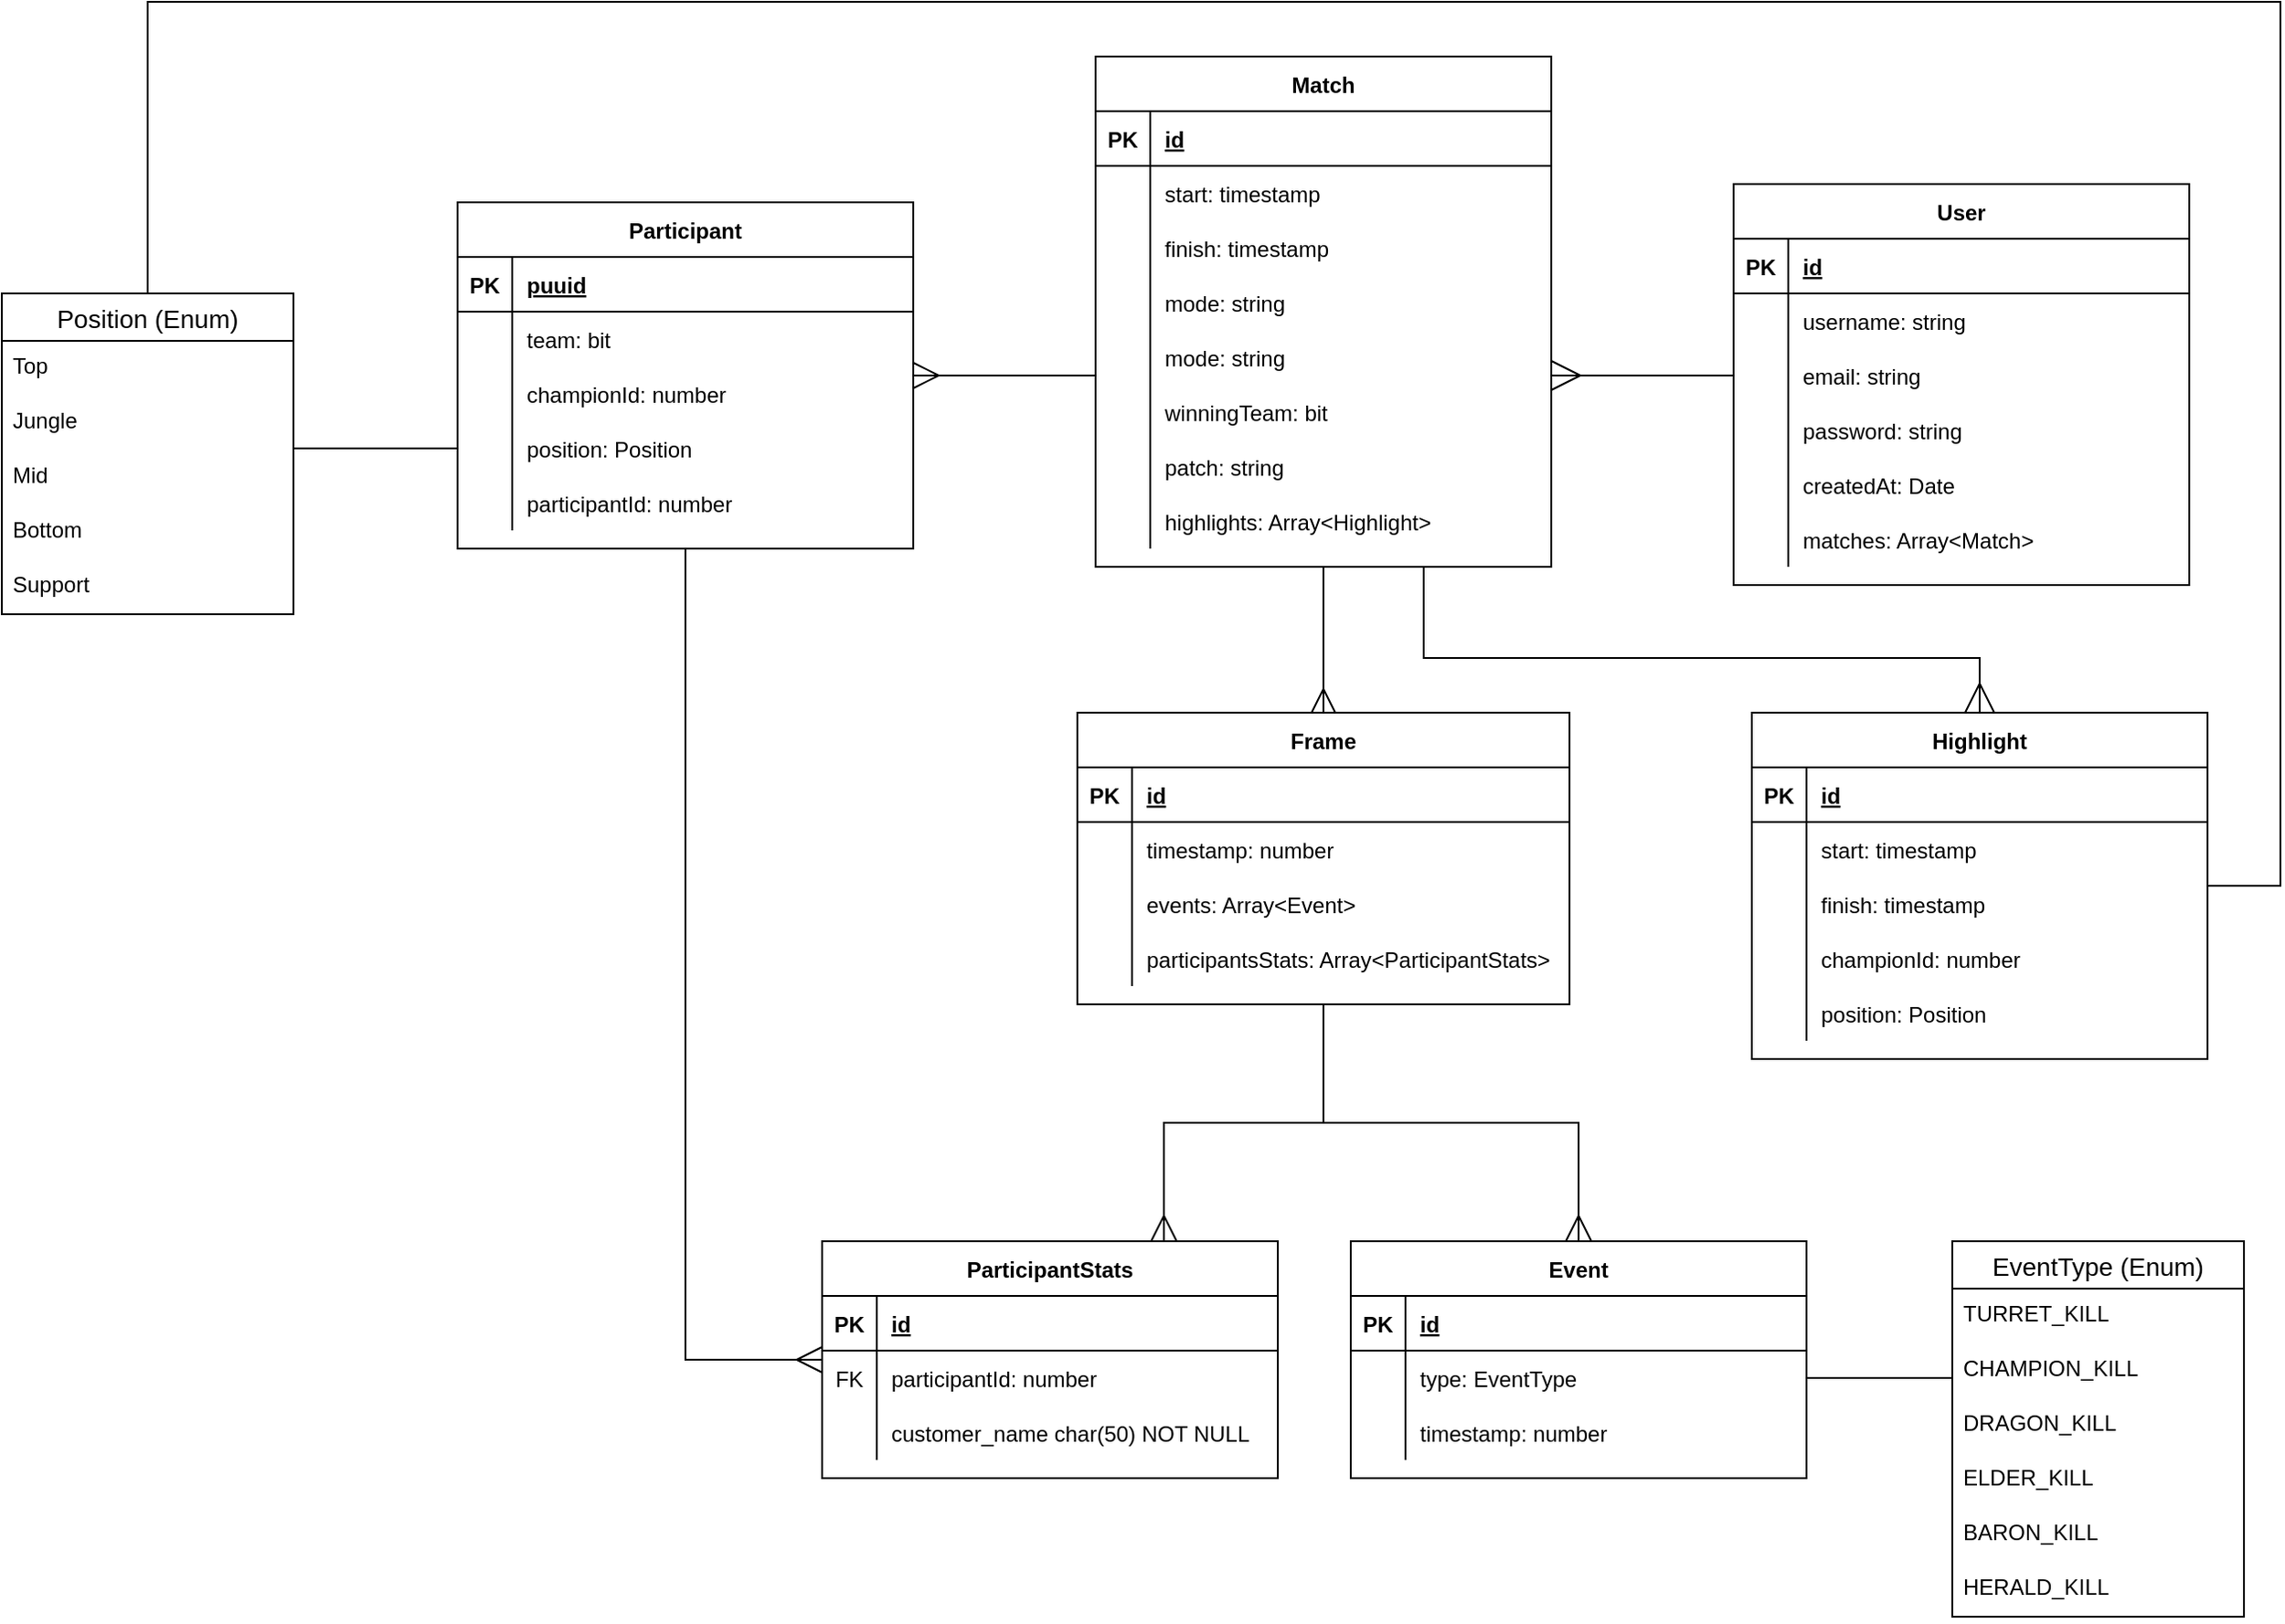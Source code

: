 <mxfile version="13.9.9" type="device"><diagram id="R2lEEEUBdFMjLlhIrx00" name="Page-1"><mxGraphModel dx="4405" dy="3135" grid="1" gridSize="10" guides="1" tooltips="1" connect="1" arrows="1" fold="1" page="1" pageScale="1" pageWidth="850" pageHeight="1100" math="0" shadow="0" extFonts="Permanent Marker^https://fonts.googleapis.com/css?family=Permanent+Marker"><root><mxCell id="0"/><mxCell id="1" parent="0"/><mxCell id="C-vyLk0tnHw3VtMMgP7b-13" value="User" style="shape=table;startSize=30;container=1;collapsible=1;childLayout=tableLayout;fixedRows=1;rowLines=0;fontStyle=1;align=center;resizeLast=1;" parent="1" vertex="1"><mxGeometry x="430" y="20" width="250" height="220" as="geometry"/></mxCell><mxCell id="C-vyLk0tnHw3VtMMgP7b-14" value="" style="shape=partialRectangle;collapsible=0;dropTarget=0;pointerEvents=0;fillColor=none;points=[[0,0.5],[1,0.5]];portConstraint=eastwest;top=0;left=0;right=0;bottom=1;" parent="C-vyLk0tnHw3VtMMgP7b-13" vertex="1"><mxGeometry y="30" width="250" height="30" as="geometry"/></mxCell><mxCell id="C-vyLk0tnHw3VtMMgP7b-15" value="PK" style="shape=partialRectangle;overflow=hidden;connectable=0;fillColor=none;top=0;left=0;bottom=0;right=0;fontStyle=1;" parent="C-vyLk0tnHw3VtMMgP7b-14" vertex="1"><mxGeometry width="30" height="30" as="geometry"/></mxCell><mxCell id="C-vyLk0tnHw3VtMMgP7b-16" value="id" style="shape=partialRectangle;overflow=hidden;connectable=0;fillColor=none;top=0;left=0;bottom=0;right=0;align=left;spacingLeft=6;fontStyle=5;" parent="C-vyLk0tnHw3VtMMgP7b-14" vertex="1"><mxGeometry x="30" width="220" height="30" as="geometry"/></mxCell><mxCell id="25R6kdJTBKWwyqSVr_3r-154" value="" style="shape=partialRectangle;collapsible=0;dropTarget=0;pointerEvents=0;fillColor=none;points=[[0,0.5],[1,0.5]];portConstraint=eastwest;top=0;left=0;right=0;bottom=0;" vertex="1" parent="C-vyLk0tnHw3VtMMgP7b-13"><mxGeometry y="60" width="250" height="30" as="geometry"/></mxCell><mxCell id="25R6kdJTBKWwyqSVr_3r-155" value="" style="shape=partialRectangle;overflow=hidden;connectable=0;fillColor=none;top=0;left=0;bottom=0;right=0;" vertex="1" parent="25R6kdJTBKWwyqSVr_3r-154"><mxGeometry width="30" height="30" as="geometry"/></mxCell><mxCell id="25R6kdJTBKWwyqSVr_3r-156" value="username: string" style="shape=partialRectangle;overflow=hidden;connectable=0;fillColor=none;top=0;left=0;bottom=0;right=0;align=left;spacingLeft=6;" vertex="1" parent="25R6kdJTBKWwyqSVr_3r-154"><mxGeometry x="30" width="220" height="30" as="geometry"/></mxCell><mxCell id="C-vyLk0tnHw3VtMMgP7b-17" value="" style="shape=partialRectangle;collapsible=0;dropTarget=0;pointerEvents=0;fillColor=none;points=[[0,0.5],[1,0.5]];portConstraint=eastwest;top=0;left=0;right=0;bottom=0;" parent="C-vyLk0tnHw3VtMMgP7b-13" vertex="1"><mxGeometry y="90" width="250" height="30" as="geometry"/></mxCell><mxCell id="C-vyLk0tnHw3VtMMgP7b-18" value="" style="shape=partialRectangle;overflow=hidden;connectable=0;fillColor=none;top=0;left=0;bottom=0;right=0;" parent="C-vyLk0tnHw3VtMMgP7b-17" vertex="1"><mxGeometry width="30" height="30" as="geometry"/></mxCell><mxCell id="C-vyLk0tnHw3VtMMgP7b-19" value="email: string" style="shape=partialRectangle;overflow=hidden;connectable=0;fillColor=none;top=0;left=0;bottom=0;right=0;align=left;spacingLeft=6;" parent="C-vyLk0tnHw3VtMMgP7b-17" vertex="1"><mxGeometry x="30" width="220" height="30" as="geometry"/></mxCell><mxCell id="C-vyLk0tnHw3VtMMgP7b-20" value="" style="shape=partialRectangle;collapsible=0;dropTarget=0;pointerEvents=0;fillColor=none;points=[[0,0.5],[1,0.5]];portConstraint=eastwest;top=0;left=0;right=0;bottom=0;" parent="C-vyLk0tnHw3VtMMgP7b-13" vertex="1"><mxGeometry y="120" width="250" height="30" as="geometry"/></mxCell><mxCell id="C-vyLk0tnHw3VtMMgP7b-21" value="" style="shape=partialRectangle;overflow=hidden;connectable=0;fillColor=none;top=0;left=0;bottom=0;right=0;" parent="C-vyLk0tnHw3VtMMgP7b-20" vertex="1"><mxGeometry width="30" height="30" as="geometry"/></mxCell><mxCell id="C-vyLk0tnHw3VtMMgP7b-22" value="password: string" style="shape=partialRectangle;overflow=hidden;connectable=0;fillColor=none;top=0;left=0;bottom=0;right=0;align=left;spacingLeft=6;" parent="C-vyLk0tnHw3VtMMgP7b-20" vertex="1"><mxGeometry x="30" width="220" height="30" as="geometry"/></mxCell><mxCell id="25R6kdJTBKWwyqSVr_3r-157" value="" style="shape=partialRectangle;collapsible=0;dropTarget=0;pointerEvents=0;fillColor=none;points=[[0,0.5],[1,0.5]];portConstraint=eastwest;top=0;left=0;right=0;bottom=0;" vertex="1" parent="C-vyLk0tnHw3VtMMgP7b-13"><mxGeometry y="150" width="250" height="30" as="geometry"/></mxCell><mxCell id="25R6kdJTBKWwyqSVr_3r-158" value="" style="shape=partialRectangle;overflow=hidden;connectable=0;fillColor=none;top=0;left=0;bottom=0;right=0;" vertex="1" parent="25R6kdJTBKWwyqSVr_3r-157"><mxGeometry width="30" height="30" as="geometry"/></mxCell><mxCell id="25R6kdJTBKWwyqSVr_3r-159" value="createdAt: Date" style="shape=partialRectangle;overflow=hidden;connectable=0;fillColor=none;top=0;left=0;bottom=0;right=0;align=left;spacingLeft=6;" vertex="1" parent="25R6kdJTBKWwyqSVr_3r-157"><mxGeometry x="30" width="220" height="30" as="geometry"/></mxCell><mxCell id="25R6kdJTBKWwyqSVr_3r-173" value="" style="shape=partialRectangle;collapsible=0;dropTarget=0;pointerEvents=0;fillColor=none;points=[[0,0.5],[1,0.5]];portConstraint=eastwest;top=0;left=0;right=0;bottom=0;" vertex="1" parent="C-vyLk0tnHw3VtMMgP7b-13"><mxGeometry y="180" width="250" height="30" as="geometry"/></mxCell><mxCell id="25R6kdJTBKWwyqSVr_3r-174" value="" style="shape=partialRectangle;overflow=hidden;connectable=0;fillColor=none;top=0;left=0;bottom=0;right=0;" vertex="1" parent="25R6kdJTBKWwyqSVr_3r-173"><mxGeometry width="30" height="30" as="geometry"/></mxCell><mxCell id="25R6kdJTBKWwyqSVr_3r-175" value="matches: Array&lt;Match&gt;" style="shape=partialRectangle;overflow=hidden;connectable=0;fillColor=none;top=0;left=0;bottom=0;right=0;align=left;spacingLeft=6;" vertex="1" parent="25R6kdJTBKWwyqSVr_3r-173"><mxGeometry x="30" width="220" height="30" as="geometry"/></mxCell><mxCell id="25R6kdJTBKWwyqSVr_3r-26" style="edgeStyle=elbowEdgeStyle;rounded=0;orthogonalLoop=1;jettySize=auto;elbow=vertical;html=1;endArrow=ERmany;endFill=0;endSize=12;startSize=12;" edge="1" parent="1" source="C-vyLk0tnHw3VtMMgP7b-23"><mxGeometry relative="1" as="geometry"><mxPoint x="205" y="211" as="sourcePoint"/><mxPoint x="205" y="311" as="targetPoint"/></mxGeometry></mxCell><mxCell id="25R6kdJTBKWwyqSVr_3r-177" style="edgeStyle=elbowEdgeStyle;rounded=0;orthogonalLoop=1;jettySize=auto;elbow=vertical;html=1;startArrow=ERmany;startFill=0;startSize=14;endArrow=none;endFill=0;endSize=12;" edge="1" parent="1" source="C-vyLk0tnHw3VtMMgP7b-23" target="C-vyLk0tnHw3VtMMgP7b-13"><mxGeometry relative="1" as="geometry"/></mxCell><mxCell id="C-vyLk0tnHw3VtMMgP7b-23" value="Match" style="shape=table;startSize=30;container=1;collapsible=1;childLayout=tableLayout;fixedRows=1;rowLines=0;fontStyle=1;align=center;resizeLast=1;" parent="1" vertex="1"><mxGeometry x="80" y="-50" width="250" height="280" as="geometry"/></mxCell><mxCell id="C-vyLk0tnHw3VtMMgP7b-24" value="" style="shape=partialRectangle;collapsible=0;dropTarget=0;pointerEvents=0;fillColor=none;points=[[0,0.5],[1,0.5]];portConstraint=eastwest;top=0;left=0;right=0;bottom=1;" parent="C-vyLk0tnHw3VtMMgP7b-23" vertex="1"><mxGeometry y="30" width="250" height="30" as="geometry"/></mxCell><mxCell id="C-vyLk0tnHw3VtMMgP7b-25" value="PK" style="shape=partialRectangle;overflow=hidden;connectable=0;fillColor=none;top=0;left=0;bottom=0;right=0;fontStyle=1;" parent="C-vyLk0tnHw3VtMMgP7b-24" vertex="1"><mxGeometry width="30" height="30" as="geometry"/></mxCell><mxCell id="C-vyLk0tnHw3VtMMgP7b-26" value="id" style="shape=partialRectangle;overflow=hidden;connectable=0;fillColor=none;top=0;left=0;bottom=0;right=0;align=left;spacingLeft=6;fontStyle=5;" parent="C-vyLk0tnHw3VtMMgP7b-24" vertex="1"><mxGeometry x="30" width="220" height="30" as="geometry"/></mxCell><mxCell id="C-vyLk0tnHw3VtMMgP7b-27" value="" style="shape=partialRectangle;collapsible=0;dropTarget=0;pointerEvents=0;fillColor=none;points=[[0,0.5],[1,0.5]];portConstraint=eastwest;top=0;left=0;right=0;bottom=0;" parent="C-vyLk0tnHw3VtMMgP7b-23" vertex="1"><mxGeometry y="60" width="250" height="30" as="geometry"/></mxCell><mxCell id="C-vyLk0tnHw3VtMMgP7b-28" value="" style="shape=partialRectangle;overflow=hidden;connectable=0;fillColor=none;top=0;left=0;bottom=0;right=0;" parent="C-vyLk0tnHw3VtMMgP7b-27" vertex="1"><mxGeometry width="30" height="30" as="geometry"/></mxCell><mxCell id="C-vyLk0tnHw3VtMMgP7b-29" value="start: timestamp" style="shape=partialRectangle;overflow=hidden;connectable=0;fillColor=none;top=0;left=0;bottom=0;right=0;align=left;spacingLeft=6;" parent="C-vyLk0tnHw3VtMMgP7b-27" vertex="1"><mxGeometry x="30" width="220" height="30" as="geometry"/></mxCell><mxCell id="25R6kdJTBKWwyqSVr_3r-27" value="" style="shape=partialRectangle;collapsible=0;dropTarget=0;pointerEvents=0;fillColor=none;points=[[0,0.5],[1,0.5]];portConstraint=eastwest;top=0;left=0;right=0;bottom=0;" vertex="1" parent="C-vyLk0tnHw3VtMMgP7b-23"><mxGeometry y="90" width="250" height="30" as="geometry"/></mxCell><mxCell id="25R6kdJTBKWwyqSVr_3r-28" value="" style="shape=partialRectangle;overflow=hidden;connectable=0;fillColor=none;top=0;left=0;bottom=0;right=0;" vertex="1" parent="25R6kdJTBKWwyqSVr_3r-27"><mxGeometry width="30" height="30" as="geometry"/></mxCell><mxCell id="25R6kdJTBKWwyqSVr_3r-29" value="finish: timestamp " style="shape=partialRectangle;overflow=hidden;connectable=0;fillColor=none;top=0;left=0;bottom=0;right=0;align=left;spacingLeft=6;" vertex="1" parent="25R6kdJTBKWwyqSVr_3r-27"><mxGeometry x="30" width="220" height="30" as="geometry"/></mxCell><mxCell id="25R6kdJTBKWwyqSVr_3r-30" value="" style="shape=partialRectangle;collapsible=0;dropTarget=0;pointerEvents=0;fillColor=none;points=[[0,0.5],[1,0.5]];portConstraint=eastwest;top=0;left=0;right=0;bottom=0;" vertex="1" parent="C-vyLk0tnHw3VtMMgP7b-23"><mxGeometry y="120" width="250" height="30" as="geometry"/></mxCell><mxCell id="25R6kdJTBKWwyqSVr_3r-31" value="" style="shape=partialRectangle;overflow=hidden;connectable=0;fillColor=none;top=0;left=0;bottom=0;right=0;" vertex="1" parent="25R6kdJTBKWwyqSVr_3r-30"><mxGeometry width="30" height="30" as="geometry"/></mxCell><mxCell id="25R6kdJTBKWwyqSVr_3r-32" value="mode: string" style="shape=partialRectangle;overflow=hidden;connectable=0;fillColor=none;top=0;left=0;bottom=0;right=0;align=left;spacingLeft=6;" vertex="1" parent="25R6kdJTBKWwyqSVr_3r-30"><mxGeometry x="30" width="220" height="30" as="geometry"/></mxCell><mxCell id="25R6kdJTBKWwyqSVr_3r-47" value="" style="shape=partialRectangle;collapsible=0;dropTarget=0;pointerEvents=0;fillColor=none;points=[[0,0.5],[1,0.5]];portConstraint=eastwest;top=0;left=0;right=0;bottom=0;" vertex="1" parent="C-vyLk0tnHw3VtMMgP7b-23"><mxGeometry y="150" width="250" height="30" as="geometry"/></mxCell><mxCell id="25R6kdJTBKWwyqSVr_3r-48" value="" style="shape=partialRectangle;overflow=hidden;connectable=0;fillColor=none;top=0;left=0;bottom=0;right=0;" vertex="1" parent="25R6kdJTBKWwyqSVr_3r-47"><mxGeometry width="30" height="30" as="geometry"/></mxCell><mxCell id="25R6kdJTBKWwyqSVr_3r-49" value="mode: string" style="shape=partialRectangle;overflow=hidden;connectable=0;fillColor=none;top=0;left=0;bottom=0;right=0;align=left;spacingLeft=6;" vertex="1" parent="25R6kdJTBKWwyqSVr_3r-47"><mxGeometry x="30" width="220" height="30" as="geometry"/></mxCell><mxCell id="25R6kdJTBKWwyqSVr_3r-90" value="" style="shape=partialRectangle;collapsible=0;dropTarget=0;pointerEvents=0;fillColor=none;points=[[0,0.5],[1,0.5]];portConstraint=eastwest;top=0;left=0;right=0;bottom=0;" vertex="1" parent="C-vyLk0tnHw3VtMMgP7b-23"><mxGeometry y="180" width="250" height="30" as="geometry"/></mxCell><mxCell id="25R6kdJTBKWwyqSVr_3r-91" value="" style="shape=partialRectangle;overflow=hidden;connectable=0;fillColor=none;top=0;left=0;bottom=0;right=0;" vertex="1" parent="25R6kdJTBKWwyqSVr_3r-90"><mxGeometry width="30" height="30" as="geometry"/></mxCell><mxCell id="25R6kdJTBKWwyqSVr_3r-92" value="winningTeam: bit" style="shape=partialRectangle;overflow=hidden;connectable=0;fillColor=none;top=0;left=0;bottom=0;right=0;align=left;spacingLeft=6;" vertex="1" parent="25R6kdJTBKWwyqSVr_3r-90"><mxGeometry x="30" width="220" height="30" as="geometry"/></mxCell><mxCell id="25R6kdJTBKWwyqSVr_3r-151" value="" style="shape=partialRectangle;collapsible=0;dropTarget=0;pointerEvents=0;fillColor=none;points=[[0,0.5],[1,0.5]];portConstraint=eastwest;top=0;left=0;right=0;bottom=0;" vertex="1" parent="C-vyLk0tnHw3VtMMgP7b-23"><mxGeometry y="210" width="250" height="30" as="geometry"/></mxCell><mxCell id="25R6kdJTBKWwyqSVr_3r-152" value="" style="shape=partialRectangle;overflow=hidden;connectable=0;fillColor=none;top=0;left=0;bottom=0;right=0;" vertex="1" parent="25R6kdJTBKWwyqSVr_3r-151"><mxGeometry width="30" height="30" as="geometry"/></mxCell><mxCell id="25R6kdJTBKWwyqSVr_3r-153" value="patch: string" style="shape=partialRectangle;overflow=hidden;connectable=0;fillColor=none;top=0;left=0;bottom=0;right=0;align=left;spacingLeft=6;" vertex="1" parent="25R6kdJTBKWwyqSVr_3r-151"><mxGeometry x="30" width="220" height="30" as="geometry"/></mxCell><mxCell id="25R6kdJTBKWwyqSVr_3r-196" value="" style="shape=partialRectangle;collapsible=0;dropTarget=0;pointerEvents=0;fillColor=none;points=[[0,0.5],[1,0.5]];portConstraint=eastwest;top=0;left=0;right=0;bottom=0;" vertex="1" parent="C-vyLk0tnHw3VtMMgP7b-23"><mxGeometry y="240" width="250" height="30" as="geometry"/></mxCell><mxCell id="25R6kdJTBKWwyqSVr_3r-197" value="" style="shape=partialRectangle;overflow=hidden;connectable=0;fillColor=none;top=0;left=0;bottom=0;right=0;" vertex="1" parent="25R6kdJTBKWwyqSVr_3r-196"><mxGeometry width="30" height="30" as="geometry"/></mxCell><mxCell id="25R6kdJTBKWwyqSVr_3r-198" value="highlights: Array&lt;Highlight&gt;" style="shape=partialRectangle;overflow=hidden;connectable=0;fillColor=none;top=0;left=0;bottom=0;right=0;align=left;spacingLeft=6;" vertex="1" parent="25R6kdJTBKWwyqSVr_3r-196"><mxGeometry x="30" width="220" height="30" as="geometry"/></mxCell><mxCell id="25R6kdJTBKWwyqSVr_3r-23" style="edgeStyle=elbowEdgeStyle;orthogonalLoop=1;jettySize=auto;elbow=vertical;html=1;rounded=0;endSize=12;startSize=12;endArrow=ERmany;endFill=0;entryX=0.75;entryY=0;entryDx=0;entryDy=0;" edge="1" parent="1" source="25R6kdJTBKWwyqSVr_3r-1" target="25R6kdJTBKWwyqSVr_3r-15"><mxGeometry relative="1" as="geometry"/></mxCell><mxCell id="25R6kdJTBKWwyqSVr_3r-1" value="Frame" style="shape=table;startSize=30;container=1;collapsible=1;childLayout=tableLayout;fixedRows=1;rowLines=0;fontStyle=1;align=center;resizeLast=1;" vertex="1" parent="1"><mxGeometry x="70" y="310" width="270" height="160" as="geometry"/></mxCell><mxCell id="25R6kdJTBKWwyqSVr_3r-2" value="" style="shape=partialRectangle;collapsible=0;dropTarget=0;pointerEvents=0;fillColor=none;points=[[0,0.5],[1,0.5]];portConstraint=eastwest;top=0;left=0;right=0;bottom=1;" vertex="1" parent="25R6kdJTBKWwyqSVr_3r-1"><mxGeometry y="30" width="270" height="30" as="geometry"/></mxCell><mxCell id="25R6kdJTBKWwyqSVr_3r-3" value="PK" style="shape=partialRectangle;overflow=hidden;connectable=0;fillColor=none;top=0;left=0;bottom=0;right=0;fontStyle=1;" vertex="1" parent="25R6kdJTBKWwyqSVr_3r-2"><mxGeometry width="30" height="30" as="geometry"/></mxCell><mxCell id="25R6kdJTBKWwyqSVr_3r-4" value="id" style="shape=partialRectangle;overflow=hidden;connectable=0;fillColor=none;top=0;left=0;bottom=0;right=0;align=left;spacingLeft=6;fontStyle=5;" vertex="1" parent="25R6kdJTBKWwyqSVr_3r-2"><mxGeometry x="30" width="240" height="30" as="geometry"/></mxCell><mxCell id="25R6kdJTBKWwyqSVr_3r-5" value="" style="shape=partialRectangle;collapsible=0;dropTarget=0;pointerEvents=0;fillColor=none;points=[[0,0.5],[1,0.5]];portConstraint=eastwest;top=0;left=0;right=0;bottom=0;" vertex="1" parent="25R6kdJTBKWwyqSVr_3r-1"><mxGeometry y="60" width="270" height="30" as="geometry"/></mxCell><mxCell id="25R6kdJTBKWwyqSVr_3r-6" value="" style="shape=partialRectangle;overflow=hidden;connectable=0;fillColor=none;top=0;left=0;bottom=0;right=0;" vertex="1" parent="25R6kdJTBKWwyqSVr_3r-5"><mxGeometry width="30" height="30" as="geometry"/></mxCell><mxCell id="25R6kdJTBKWwyqSVr_3r-7" value="timestamp: number" style="shape=partialRectangle;overflow=hidden;connectable=0;fillColor=none;top=0;left=0;bottom=0;right=0;align=left;spacingLeft=6;" vertex="1" parent="25R6kdJTBKWwyqSVr_3r-5"><mxGeometry x="30" width="240" height="30" as="geometry"/></mxCell><mxCell id="25R6kdJTBKWwyqSVr_3r-135" value="" style="shape=partialRectangle;collapsible=0;dropTarget=0;pointerEvents=0;fillColor=none;points=[[0,0.5],[1,0.5]];portConstraint=eastwest;top=0;left=0;right=0;bottom=0;" vertex="1" parent="25R6kdJTBKWwyqSVr_3r-1"><mxGeometry y="90" width="270" height="30" as="geometry"/></mxCell><mxCell id="25R6kdJTBKWwyqSVr_3r-136" value="" style="shape=partialRectangle;overflow=hidden;connectable=0;fillColor=none;top=0;left=0;bottom=0;right=0;" vertex="1" parent="25R6kdJTBKWwyqSVr_3r-135"><mxGeometry width="30" height="30" as="geometry"/></mxCell><mxCell id="25R6kdJTBKWwyqSVr_3r-137" value="events: Array&lt;Event&gt;" style="shape=partialRectangle;overflow=hidden;connectable=0;fillColor=none;top=0;left=0;bottom=0;right=0;align=left;spacingLeft=6;" vertex="1" parent="25R6kdJTBKWwyqSVr_3r-135"><mxGeometry x="30" width="240" height="30" as="geometry"/></mxCell><mxCell id="25R6kdJTBKWwyqSVr_3r-140" value="" style="shape=partialRectangle;collapsible=0;dropTarget=0;pointerEvents=0;fillColor=none;points=[[0,0.5],[1,0.5]];portConstraint=eastwest;top=0;left=0;right=0;bottom=0;" vertex="1" parent="25R6kdJTBKWwyqSVr_3r-1"><mxGeometry y="120" width="270" height="30" as="geometry"/></mxCell><mxCell id="25R6kdJTBKWwyqSVr_3r-141" value="" style="shape=partialRectangle;overflow=hidden;connectable=0;fillColor=none;top=0;left=0;bottom=0;right=0;" vertex="1" parent="25R6kdJTBKWwyqSVr_3r-140"><mxGeometry width="30" height="30" as="geometry"/></mxCell><mxCell id="25R6kdJTBKWwyqSVr_3r-142" value="participantsStats: Array&lt;ParticipantStats&gt;" style="shape=partialRectangle;overflow=hidden;connectable=0;fillColor=none;top=0;left=0;bottom=0;right=0;align=left;spacingLeft=6;" vertex="1" parent="25R6kdJTBKWwyqSVr_3r-140"><mxGeometry x="30" width="240" height="30" as="geometry"/></mxCell><mxCell id="25R6kdJTBKWwyqSVr_3r-8" value="Event" style="shape=table;startSize=30;container=1;collapsible=1;childLayout=tableLayout;fixedRows=1;rowLines=0;fontStyle=1;align=center;resizeLast=1;" vertex="1" parent="1"><mxGeometry x="220" y="600" width="250" height="130" as="geometry"/></mxCell><mxCell id="25R6kdJTBKWwyqSVr_3r-9" value="" style="shape=partialRectangle;collapsible=0;dropTarget=0;pointerEvents=0;fillColor=none;points=[[0,0.5],[1,0.5]];portConstraint=eastwest;top=0;left=0;right=0;bottom=1;" vertex="1" parent="25R6kdJTBKWwyqSVr_3r-8"><mxGeometry y="30" width="250" height="30" as="geometry"/></mxCell><mxCell id="25R6kdJTBKWwyqSVr_3r-10" value="PK" style="shape=partialRectangle;overflow=hidden;connectable=0;fillColor=none;top=0;left=0;bottom=0;right=0;fontStyle=1;" vertex="1" parent="25R6kdJTBKWwyqSVr_3r-9"><mxGeometry width="30" height="30" as="geometry"/></mxCell><mxCell id="25R6kdJTBKWwyqSVr_3r-11" value="id" style="shape=partialRectangle;overflow=hidden;connectable=0;fillColor=none;top=0;left=0;bottom=0;right=0;align=left;spacingLeft=6;fontStyle=5;" vertex="1" parent="25R6kdJTBKWwyqSVr_3r-9"><mxGeometry x="30" width="220" height="30" as="geometry"/></mxCell><mxCell id="25R6kdJTBKWwyqSVr_3r-12" value="" style="shape=partialRectangle;collapsible=0;dropTarget=0;pointerEvents=0;fillColor=none;points=[[0,0.5],[1,0.5]];portConstraint=eastwest;top=0;left=0;right=0;bottom=0;" vertex="1" parent="25R6kdJTBKWwyqSVr_3r-8"><mxGeometry y="60" width="250" height="30" as="geometry"/></mxCell><mxCell id="25R6kdJTBKWwyqSVr_3r-13" value="" style="shape=partialRectangle;overflow=hidden;connectable=0;fillColor=none;top=0;left=0;bottom=0;right=0;" vertex="1" parent="25R6kdJTBKWwyqSVr_3r-12"><mxGeometry width="30" height="30" as="geometry"/></mxCell><mxCell id="25R6kdJTBKWwyqSVr_3r-14" value="type: EventType" style="shape=partialRectangle;overflow=hidden;connectable=0;fillColor=none;top=0;left=0;bottom=0;right=0;align=left;spacingLeft=6;" vertex="1" parent="25R6kdJTBKWwyqSVr_3r-12"><mxGeometry x="30" width="220" height="30" as="geometry"/></mxCell><mxCell id="25R6kdJTBKWwyqSVr_3r-160" value="" style="shape=partialRectangle;collapsible=0;dropTarget=0;pointerEvents=0;fillColor=none;points=[[0,0.5],[1,0.5]];portConstraint=eastwest;top=0;left=0;right=0;bottom=0;" vertex="1" parent="25R6kdJTBKWwyqSVr_3r-8"><mxGeometry y="90" width="250" height="30" as="geometry"/></mxCell><mxCell id="25R6kdJTBKWwyqSVr_3r-161" value="" style="shape=partialRectangle;overflow=hidden;connectable=0;fillColor=none;top=0;left=0;bottom=0;right=0;" vertex="1" parent="25R6kdJTBKWwyqSVr_3r-160"><mxGeometry width="30" height="30" as="geometry"/></mxCell><mxCell id="25R6kdJTBKWwyqSVr_3r-162" value="timestamp: number" style="shape=partialRectangle;overflow=hidden;connectable=0;fillColor=none;top=0;left=0;bottom=0;right=0;align=left;spacingLeft=6;" vertex="1" parent="25R6kdJTBKWwyqSVr_3r-160"><mxGeometry x="30" width="220" height="30" as="geometry"/></mxCell><mxCell id="25R6kdJTBKWwyqSVr_3r-15" value="ParticipantStats" style="shape=table;startSize=30;container=1;collapsible=1;childLayout=tableLayout;fixedRows=1;rowLines=0;fontStyle=1;align=center;resizeLast=1;" vertex="1" parent="1"><mxGeometry x="-70" y="600" width="250" height="130" as="geometry"/></mxCell><mxCell id="25R6kdJTBKWwyqSVr_3r-16" value="" style="shape=partialRectangle;collapsible=0;dropTarget=0;pointerEvents=0;fillColor=none;points=[[0,0.5],[1,0.5]];portConstraint=eastwest;top=0;left=0;right=0;bottom=1;" vertex="1" parent="25R6kdJTBKWwyqSVr_3r-15"><mxGeometry y="30" width="250" height="30" as="geometry"/></mxCell><mxCell id="25R6kdJTBKWwyqSVr_3r-17" value="PK" style="shape=partialRectangle;overflow=hidden;connectable=0;fillColor=none;top=0;left=0;bottom=0;right=0;fontStyle=1;" vertex="1" parent="25R6kdJTBKWwyqSVr_3r-16"><mxGeometry width="30" height="30" as="geometry"/></mxCell><mxCell id="25R6kdJTBKWwyqSVr_3r-18" value="id" style="shape=partialRectangle;overflow=hidden;connectable=0;fillColor=none;top=0;left=0;bottom=0;right=0;align=left;spacingLeft=6;fontStyle=5;" vertex="1" parent="25R6kdJTBKWwyqSVr_3r-16"><mxGeometry x="30" width="220" height="30" as="geometry"/></mxCell><mxCell id="25R6kdJTBKWwyqSVr_3r-19" value="" style="shape=partialRectangle;collapsible=0;dropTarget=0;pointerEvents=0;fillColor=none;points=[[0,0.5],[1,0.5]];portConstraint=eastwest;top=0;left=0;right=0;bottom=0;" vertex="1" parent="25R6kdJTBKWwyqSVr_3r-15"><mxGeometry y="60" width="250" height="30" as="geometry"/></mxCell><mxCell id="25R6kdJTBKWwyqSVr_3r-20" value="FK" style="shape=partialRectangle;overflow=hidden;connectable=0;fillColor=none;top=0;left=0;bottom=0;right=0;" vertex="1" parent="25R6kdJTBKWwyqSVr_3r-19"><mxGeometry width="30" height="30" as="geometry"/></mxCell><mxCell id="25R6kdJTBKWwyqSVr_3r-21" value="participantId: number" style="shape=partialRectangle;overflow=hidden;connectable=0;fillColor=none;top=0;left=0;bottom=0;right=0;align=left;spacingLeft=6;" vertex="1" parent="25R6kdJTBKWwyqSVr_3r-19"><mxGeometry x="30" width="220" height="30" as="geometry"/></mxCell><mxCell id="25R6kdJTBKWwyqSVr_3r-126" value="" style="shape=partialRectangle;collapsible=0;dropTarget=0;pointerEvents=0;fillColor=none;points=[[0,0.5],[1,0.5]];portConstraint=eastwest;top=0;left=0;right=0;bottom=0;" vertex="1" parent="25R6kdJTBKWwyqSVr_3r-15"><mxGeometry y="90" width="250" height="30" as="geometry"/></mxCell><mxCell id="25R6kdJTBKWwyqSVr_3r-127" value="" style="shape=partialRectangle;overflow=hidden;connectable=0;fillColor=none;top=0;left=0;bottom=0;right=0;" vertex="1" parent="25R6kdJTBKWwyqSVr_3r-126"><mxGeometry width="30" height="30" as="geometry"/></mxCell><mxCell id="25R6kdJTBKWwyqSVr_3r-128" value="customer_name char(50) NOT NULL" style="shape=partialRectangle;overflow=hidden;connectable=0;fillColor=none;top=0;left=0;bottom=0;right=0;align=left;spacingLeft=6;" vertex="1" parent="25R6kdJTBKWwyqSVr_3r-126"><mxGeometry x="30" width="220" height="30" as="geometry"/></mxCell><mxCell id="25R6kdJTBKWwyqSVr_3r-22" style="edgeStyle=elbowEdgeStyle;orthogonalLoop=1;jettySize=auto;html=1;elbow=vertical;rounded=0;endSize=12;startSize=12;endArrow=ERmany;endFill=0;" edge="1" parent="1" source="25R6kdJTBKWwyqSVr_3r-1" target="25R6kdJTBKWwyqSVr_3r-8"><mxGeometry relative="1" as="geometry"/></mxCell><mxCell id="25R6kdJTBKWwyqSVr_3r-67" style="edgeStyle=elbowEdgeStyle;rounded=0;orthogonalLoop=1;jettySize=auto;elbow=vertical;html=1;startSize=12;endArrow=none;endFill=0;endSize=12;startArrow=ERmany;startFill=0;" edge="1" parent="1" source="25R6kdJTBKWwyqSVr_3r-57" target="C-vyLk0tnHw3VtMMgP7b-23"><mxGeometry relative="1" as="geometry"/></mxCell><mxCell id="25R6kdJTBKWwyqSVr_3r-138" style="edgeStyle=elbowEdgeStyle;rounded=0;orthogonalLoop=1;jettySize=auto;elbow=vertical;html=1;startArrow=none;startFill=0;startSize=12;endArrow=ERmany;endFill=0;endSize=12;exitX=0.5;exitY=1;exitDx=0;exitDy=0;" edge="1" parent="1" source="25R6kdJTBKWwyqSVr_3r-57" target="25R6kdJTBKWwyqSVr_3r-15"><mxGeometry relative="1" as="geometry"><Array as="points"><mxPoint x="-140" y="665"/><mxPoint x="-100" y="400"/><mxPoint x="-110" y="400"/></Array></mxGeometry></mxCell><mxCell id="25R6kdJTBKWwyqSVr_3r-57" value="Participant" style="shape=table;startSize=30;container=1;collapsible=1;childLayout=tableLayout;fixedRows=1;rowLines=0;fontStyle=1;align=center;resizeLast=1;" vertex="1" parent="1"><mxGeometry x="-270" y="30" width="250" height="190" as="geometry"/></mxCell><mxCell id="25R6kdJTBKWwyqSVr_3r-64" value="" style="shape=partialRectangle;collapsible=0;dropTarget=0;pointerEvents=0;fillColor=none;points=[[0,0.5],[1,0.5]];portConstraint=eastwest;top=0;left=0;right=0;bottom=1;" vertex="1" parent="25R6kdJTBKWwyqSVr_3r-57"><mxGeometry y="30" width="250" height="30" as="geometry"/></mxCell><mxCell id="25R6kdJTBKWwyqSVr_3r-65" value="PK" style="shape=partialRectangle;overflow=hidden;connectable=0;fillColor=none;top=0;left=0;bottom=0;right=0;fontStyle=1;" vertex="1" parent="25R6kdJTBKWwyqSVr_3r-64"><mxGeometry width="30" height="30" as="geometry"/></mxCell><mxCell id="25R6kdJTBKWwyqSVr_3r-66" value="puuid" style="shape=partialRectangle;overflow=hidden;connectable=0;fillColor=none;top=0;left=0;bottom=0;right=0;align=left;spacingLeft=6;fontStyle=5;" vertex="1" parent="25R6kdJTBKWwyqSVr_3r-64"><mxGeometry x="30" width="220" height="30" as="geometry"/></mxCell><mxCell id="25R6kdJTBKWwyqSVr_3r-61" value="" style="shape=partialRectangle;collapsible=0;dropTarget=0;pointerEvents=0;fillColor=none;points=[[0,0.5],[1,0.5]];portConstraint=eastwest;top=0;left=0;right=0;bottom=0;" vertex="1" parent="25R6kdJTBKWwyqSVr_3r-57"><mxGeometry y="60" width="250" height="30" as="geometry"/></mxCell><mxCell id="25R6kdJTBKWwyqSVr_3r-62" value="" style="shape=partialRectangle;overflow=hidden;connectable=0;fillColor=none;top=0;left=0;bottom=0;right=0;" vertex="1" parent="25R6kdJTBKWwyqSVr_3r-61"><mxGeometry width="30" height="30" as="geometry"/></mxCell><mxCell id="25R6kdJTBKWwyqSVr_3r-63" value="team: bit" style="shape=partialRectangle;overflow=hidden;connectable=0;fillColor=none;top=0;left=0;bottom=0;right=0;align=left;spacingLeft=6;" vertex="1" parent="25R6kdJTBKWwyqSVr_3r-61"><mxGeometry x="30" width="220" height="30" as="geometry"/></mxCell><mxCell id="25R6kdJTBKWwyqSVr_3r-84" value="" style="shape=partialRectangle;collapsible=0;dropTarget=0;pointerEvents=0;fillColor=none;points=[[0,0.5],[1,0.5]];portConstraint=eastwest;top=0;left=0;right=0;bottom=0;" vertex="1" parent="25R6kdJTBKWwyqSVr_3r-57"><mxGeometry y="90" width="250" height="30" as="geometry"/></mxCell><mxCell id="25R6kdJTBKWwyqSVr_3r-85" value="" style="shape=partialRectangle;overflow=hidden;connectable=0;fillColor=none;top=0;left=0;bottom=0;right=0;" vertex="1" parent="25R6kdJTBKWwyqSVr_3r-84"><mxGeometry width="30" height="30" as="geometry"/></mxCell><mxCell id="25R6kdJTBKWwyqSVr_3r-86" value="championId: number" style="shape=partialRectangle;overflow=hidden;connectable=0;fillColor=none;top=0;left=0;bottom=0;right=0;align=left;spacingLeft=6;" vertex="1" parent="25R6kdJTBKWwyqSVr_3r-84"><mxGeometry x="30" width="220" height="30" as="geometry"/></mxCell><mxCell id="25R6kdJTBKWwyqSVr_3r-87" value="" style="shape=partialRectangle;collapsible=0;dropTarget=0;pointerEvents=0;fillColor=none;points=[[0,0.5],[1,0.5]];portConstraint=eastwest;top=0;left=0;right=0;bottom=0;" vertex="1" parent="25R6kdJTBKWwyqSVr_3r-57"><mxGeometry y="120" width="250" height="30" as="geometry"/></mxCell><mxCell id="25R6kdJTBKWwyqSVr_3r-88" value="" style="shape=partialRectangle;overflow=hidden;connectable=0;fillColor=none;top=0;left=0;bottom=0;right=0;" vertex="1" parent="25R6kdJTBKWwyqSVr_3r-87"><mxGeometry width="30" height="30" as="geometry"/></mxCell><mxCell id="25R6kdJTBKWwyqSVr_3r-89" value="position: Position" style="shape=partialRectangle;overflow=hidden;connectable=0;fillColor=none;top=0;left=0;bottom=0;right=0;align=left;spacingLeft=6;" vertex="1" parent="25R6kdJTBKWwyqSVr_3r-87"><mxGeometry x="30" width="220" height="30" as="geometry"/></mxCell><mxCell id="25R6kdJTBKWwyqSVr_3r-123" value="" style="shape=partialRectangle;collapsible=0;dropTarget=0;pointerEvents=0;fillColor=none;points=[[0,0.5],[1,0.5]];portConstraint=eastwest;top=0;left=0;right=0;bottom=0;" vertex="1" parent="25R6kdJTBKWwyqSVr_3r-57"><mxGeometry y="150" width="250" height="30" as="geometry"/></mxCell><mxCell id="25R6kdJTBKWwyqSVr_3r-124" value="" style="shape=partialRectangle;overflow=hidden;connectable=0;fillColor=none;top=0;left=0;bottom=0;right=0;" vertex="1" parent="25R6kdJTBKWwyqSVr_3r-123"><mxGeometry width="30" height="30" as="geometry"/></mxCell><mxCell id="25R6kdJTBKWwyqSVr_3r-125" value="participantId: number" style="shape=partialRectangle;overflow=hidden;connectable=0;fillColor=none;top=0;left=0;bottom=0;right=0;align=left;spacingLeft=6;" vertex="1" parent="25R6kdJTBKWwyqSVr_3r-123"><mxGeometry x="30" width="220" height="30" as="geometry"/></mxCell><mxCell id="25R6kdJTBKWwyqSVr_3r-195" style="edgeStyle=orthogonalEdgeStyle;rounded=0;orthogonalLoop=1;jettySize=auto;elbow=vertical;html=1;startArrow=ERmany;startFill=0;startSize=14;endArrow=none;endFill=0;endSize=12;" edge="1" parent="1" source="25R6kdJTBKWwyqSVr_3r-93" target="C-vyLk0tnHw3VtMMgP7b-23"><mxGeometry relative="1" as="geometry"><Array as="points"><mxPoint x="565" y="280"/><mxPoint x="260" y="280"/></Array></mxGeometry></mxCell><mxCell id="25R6kdJTBKWwyqSVr_3r-93" value="Highlight" style="shape=table;startSize=30;container=1;collapsible=1;childLayout=tableLayout;fixedRows=1;rowLines=0;fontStyle=1;align=center;resizeLast=1;" vertex="1" parent="1"><mxGeometry x="440" y="310" width="250" height="190" as="geometry"/></mxCell><mxCell id="25R6kdJTBKWwyqSVr_3r-94" value="" style="shape=partialRectangle;collapsible=0;dropTarget=0;pointerEvents=0;fillColor=none;points=[[0,0.5],[1,0.5]];portConstraint=eastwest;top=0;left=0;right=0;bottom=1;" vertex="1" parent="25R6kdJTBKWwyqSVr_3r-93"><mxGeometry y="30" width="250" height="30" as="geometry"/></mxCell><mxCell id="25R6kdJTBKWwyqSVr_3r-95" value="PK" style="shape=partialRectangle;overflow=hidden;connectable=0;fillColor=none;top=0;left=0;bottom=0;right=0;fontStyle=1;" vertex="1" parent="25R6kdJTBKWwyqSVr_3r-94"><mxGeometry width="30" height="30" as="geometry"/></mxCell><mxCell id="25R6kdJTBKWwyqSVr_3r-96" value="id" style="shape=partialRectangle;overflow=hidden;connectable=0;fillColor=none;top=0;left=0;bottom=0;right=0;align=left;spacingLeft=6;fontStyle=5;" vertex="1" parent="25R6kdJTBKWwyqSVr_3r-94"><mxGeometry x="30" width="220" height="30" as="geometry"/></mxCell><mxCell id="25R6kdJTBKWwyqSVr_3r-97" value="" style="shape=partialRectangle;collapsible=0;dropTarget=0;pointerEvents=0;fillColor=none;points=[[0,0.5],[1,0.5]];portConstraint=eastwest;top=0;left=0;right=0;bottom=0;" vertex="1" parent="25R6kdJTBKWwyqSVr_3r-93"><mxGeometry y="60" width="250" height="30" as="geometry"/></mxCell><mxCell id="25R6kdJTBKWwyqSVr_3r-98" value="" style="shape=partialRectangle;overflow=hidden;connectable=0;fillColor=none;top=0;left=0;bottom=0;right=0;" vertex="1" parent="25R6kdJTBKWwyqSVr_3r-97"><mxGeometry width="30" height="30" as="geometry"/></mxCell><mxCell id="25R6kdJTBKWwyqSVr_3r-99" value="start: timestamp" style="shape=partialRectangle;overflow=hidden;connectable=0;fillColor=none;top=0;left=0;bottom=0;right=0;align=left;spacingLeft=6;" vertex="1" parent="25R6kdJTBKWwyqSVr_3r-97"><mxGeometry x="30" width="220" height="30" as="geometry"/></mxCell><mxCell id="25R6kdJTBKWwyqSVr_3r-100" value="" style="shape=partialRectangle;collapsible=0;dropTarget=0;pointerEvents=0;fillColor=none;points=[[0,0.5],[1,0.5]];portConstraint=eastwest;top=0;left=0;right=0;bottom=0;" vertex="1" parent="25R6kdJTBKWwyqSVr_3r-93"><mxGeometry y="90" width="250" height="30" as="geometry"/></mxCell><mxCell id="25R6kdJTBKWwyqSVr_3r-101" value="" style="shape=partialRectangle;overflow=hidden;connectable=0;fillColor=none;top=0;left=0;bottom=0;right=0;" vertex="1" parent="25R6kdJTBKWwyqSVr_3r-100"><mxGeometry width="30" height="30" as="geometry"/></mxCell><mxCell id="25R6kdJTBKWwyqSVr_3r-102" value="finish: timestamp" style="shape=partialRectangle;overflow=hidden;connectable=0;fillColor=none;top=0;left=0;bottom=0;right=0;align=left;spacingLeft=6;" vertex="1" parent="25R6kdJTBKWwyqSVr_3r-100"><mxGeometry x="30" width="220" height="30" as="geometry"/></mxCell><mxCell id="25R6kdJTBKWwyqSVr_3r-188" value="" style="shape=partialRectangle;collapsible=0;dropTarget=0;pointerEvents=0;fillColor=none;points=[[0,0.5],[1,0.5]];portConstraint=eastwest;top=0;left=0;right=0;bottom=0;" vertex="1" parent="25R6kdJTBKWwyqSVr_3r-93"><mxGeometry y="120" width="250" height="30" as="geometry"/></mxCell><mxCell id="25R6kdJTBKWwyqSVr_3r-189" value="" style="shape=partialRectangle;overflow=hidden;connectable=0;fillColor=none;top=0;left=0;bottom=0;right=0;" vertex="1" parent="25R6kdJTBKWwyqSVr_3r-188"><mxGeometry width="30" height="30" as="geometry"/></mxCell><mxCell id="25R6kdJTBKWwyqSVr_3r-190" value="championId: number" style="shape=partialRectangle;overflow=hidden;connectable=0;fillColor=none;top=0;left=0;bottom=0;right=0;align=left;spacingLeft=6;" vertex="1" parent="25R6kdJTBKWwyqSVr_3r-188"><mxGeometry x="30" width="220" height="30" as="geometry"/></mxCell><mxCell id="25R6kdJTBKWwyqSVr_3r-191" value="" style="shape=partialRectangle;collapsible=0;dropTarget=0;pointerEvents=0;fillColor=none;points=[[0,0.5],[1,0.5]];portConstraint=eastwest;top=0;left=0;right=0;bottom=0;" vertex="1" parent="25R6kdJTBKWwyqSVr_3r-93"><mxGeometry y="150" width="250" height="30" as="geometry"/></mxCell><mxCell id="25R6kdJTBKWwyqSVr_3r-192" value="" style="shape=partialRectangle;overflow=hidden;connectable=0;fillColor=none;top=0;left=0;bottom=0;right=0;" vertex="1" parent="25R6kdJTBKWwyqSVr_3r-191"><mxGeometry width="30" height="30" as="geometry"/></mxCell><mxCell id="25R6kdJTBKWwyqSVr_3r-193" value="position: Position" style="shape=partialRectangle;overflow=hidden;connectable=0;fillColor=none;top=0;left=0;bottom=0;right=0;align=left;spacingLeft=6;" vertex="1" parent="25R6kdJTBKWwyqSVr_3r-191"><mxGeometry x="30" width="220" height="30" as="geometry"/></mxCell><mxCell id="25R6kdJTBKWwyqSVr_3r-139" style="edgeStyle=elbowEdgeStyle;rounded=0;orthogonalLoop=1;jettySize=auto;elbow=vertical;html=1;startArrow=none;startFill=0;startSize=12;endArrow=none;endFill=0;endSize=12;" edge="1" parent="1" source="25R6kdJTBKWwyqSVr_3r-129" target="25R6kdJTBKWwyqSVr_3r-87"><mxGeometry relative="1" as="geometry"/></mxCell><mxCell id="25R6kdJTBKWwyqSVr_3r-194" style="edgeStyle=orthogonalEdgeStyle;rounded=0;orthogonalLoop=1;jettySize=auto;elbow=vertical;html=1;startArrow=none;startFill=0;startSize=14;endArrow=none;endFill=0;endSize=12;" edge="1" parent="1" source="25R6kdJTBKWwyqSVr_3r-129" target="25R6kdJTBKWwyqSVr_3r-93"><mxGeometry relative="1" as="geometry"><Array as="points"><mxPoint x="-440" y="-80"/><mxPoint x="730" y="-80"/><mxPoint x="730" y="405"/></Array></mxGeometry></mxCell><mxCell id="25R6kdJTBKWwyqSVr_3r-129" value="Position (Enum)" style="swimlane;fontStyle=0;childLayout=stackLayout;horizontal=1;startSize=26;horizontalStack=0;resizeParent=1;resizeParentMax=0;resizeLast=0;collapsible=1;marginBottom=0;align=center;fontSize=14;" vertex="1" parent="1"><mxGeometry x="-520" y="80" width="160" height="176" as="geometry"/></mxCell><mxCell id="25R6kdJTBKWwyqSVr_3r-130" value="Top" style="text;strokeColor=none;fillColor=none;spacingLeft=4;spacingRight=4;overflow=hidden;rotatable=0;points=[[0,0.5],[1,0.5]];portConstraint=eastwest;fontSize=12;" vertex="1" parent="25R6kdJTBKWwyqSVr_3r-129"><mxGeometry y="26" width="160" height="30" as="geometry"/></mxCell><mxCell id="25R6kdJTBKWwyqSVr_3r-131" value="Jungle" style="text;strokeColor=none;fillColor=none;spacingLeft=4;spacingRight=4;overflow=hidden;rotatable=0;points=[[0,0.5],[1,0.5]];portConstraint=eastwest;fontSize=12;" vertex="1" parent="25R6kdJTBKWwyqSVr_3r-129"><mxGeometry y="56" width="160" height="30" as="geometry"/></mxCell><mxCell id="25R6kdJTBKWwyqSVr_3r-132" value="Mid" style="text;strokeColor=none;fillColor=none;spacingLeft=4;spacingRight=4;overflow=hidden;rotatable=0;points=[[0,0.5],[1,0.5]];portConstraint=eastwest;fontSize=12;" vertex="1" parent="25R6kdJTBKWwyqSVr_3r-129"><mxGeometry y="86" width="160" height="30" as="geometry"/></mxCell><mxCell id="25R6kdJTBKWwyqSVr_3r-133" value="Bottom" style="text;strokeColor=none;fillColor=none;spacingLeft=4;spacingRight=4;overflow=hidden;rotatable=0;points=[[0,0.5],[1,0.5]];portConstraint=eastwest;fontSize=12;" vertex="1" parent="25R6kdJTBKWwyqSVr_3r-129"><mxGeometry y="116" width="160" height="30" as="geometry"/></mxCell><mxCell id="25R6kdJTBKWwyqSVr_3r-134" value="Support" style="text;strokeColor=none;fillColor=none;spacingLeft=4;spacingRight=4;overflow=hidden;rotatable=0;points=[[0,0.5],[1,0.5]];portConstraint=eastwest;fontSize=12;" vertex="1" parent="25R6kdJTBKWwyqSVr_3r-129"><mxGeometry y="146" width="160" height="30" as="geometry"/></mxCell><mxCell id="25R6kdJTBKWwyqSVr_3r-149" style="edgeStyle=elbowEdgeStyle;rounded=0;orthogonalLoop=1;jettySize=auto;elbow=vertical;html=1;startArrow=none;startFill=0;startSize=12;endArrow=none;endFill=0;endSize=12;entryX=1;entryY=0.5;entryDx=0;entryDy=0;" edge="1" parent="1" source="25R6kdJTBKWwyqSVr_3r-143" target="25R6kdJTBKWwyqSVr_3r-12"><mxGeometry relative="1" as="geometry"><Array as="points"><mxPoint x="600" y="675"/></Array></mxGeometry></mxCell><mxCell id="25R6kdJTBKWwyqSVr_3r-143" value="EventType (Enum)" style="swimlane;fontStyle=0;childLayout=stackLayout;horizontal=1;startSize=26;horizontalStack=0;resizeParent=1;resizeParentMax=0;resizeLast=0;collapsible=1;marginBottom=0;align=center;fontSize=14;" vertex="1" parent="1"><mxGeometry x="550" y="600" width="160" height="206" as="geometry"/></mxCell><mxCell id="25R6kdJTBKWwyqSVr_3r-144" value="TURRET_KILL" style="text;strokeColor=none;fillColor=none;spacingLeft=4;spacingRight=4;overflow=hidden;rotatable=0;points=[[0,0.5],[1,0.5]];portConstraint=eastwest;fontSize=12;" vertex="1" parent="25R6kdJTBKWwyqSVr_3r-143"><mxGeometry y="26" width="160" height="30" as="geometry"/></mxCell><mxCell id="25R6kdJTBKWwyqSVr_3r-145" value="CHAMPION_KILL" style="text;strokeColor=none;fillColor=none;spacingLeft=4;spacingRight=4;overflow=hidden;rotatable=0;points=[[0,0.5],[1,0.5]];portConstraint=eastwest;fontSize=12;" vertex="1" parent="25R6kdJTBKWwyqSVr_3r-143"><mxGeometry y="56" width="160" height="30" as="geometry"/></mxCell><mxCell id="25R6kdJTBKWwyqSVr_3r-146" value="DRAGON_KILL" style="text;strokeColor=none;fillColor=none;spacingLeft=4;spacingRight=4;overflow=hidden;rotatable=0;points=[[0,0.5],[1,0.5]];portConstraint=eastwest;fontSize=12;" vertex="1" parent="25R6kdJTBKWwyqSVr_3r-143"><mxGeometry y="86" width="160" height="30" as="geometry"/></mxCell><mxCell id="25R6kdJTBKWwyqSVr_3r-147" value="ELDER_KILL" style="text;strokeColor=none;fillColor=none;spacingLeft=4;spacingRight=4;overflow=hidden;rotatable=0;points=[[0,0.5],[1,0.5]];portConstraint=eastwest;fontSize=12;" vertex="1" parent="25R6kdJTBKWwyqSVr_3r-143"><mxGeometry y="116" width="160" height="30" as="geometry"/></mxCell><mxCell id="25R6kdJTBKWwyqSVr_3r-148" value="BARON_KILL" style="text;strokeColor=none;fillColor=none;spacingLeft=4;spacingRight=4;overflow=hidden;rotatable=0;points=[[0,0.5],[1,0.5]];portConstraint=eastwest;fontSize=12;" vertex="1" parent="25R6kdJTBKWwyqSVr_3r-143"><mxGeometry y="146" width="160" height="30" as="geometry"/></mxCell><mxCell id="25R6kdJTBKWwyqSVr_3r-150" value="HERALD_KILL" style="text;strokeColor=none;fillColor=none;spacingLeft=4;spacingRight=4;overflow=hidden;rotatable=0;points=[[0,0.5],[1,0.5]];portConstraint=eastwest;fontSize=12;" vertex="1" parent="25R6kdJTBKWwyqSVr_3r-143"><mxGeometry y="176" width="160" height="30" as="geometry"/></mxCell></root></mxGraphModel></diagram></mxfile>
